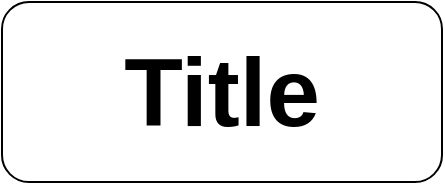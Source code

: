 <mxfile version="20.8.5" type="github"><diagram id="PsIuzYxoiyNL7r7my2S0" name="Page-1"><mxGraphModel dx="954" dy="2283" grid="1" gridSize="10" guides="1" tooltips="1" connect="1" arrows="1" fold="1" page="1" pageScale="1" pageWidth="827" pageHeight="1169" math="0" shadow="0"><root><mxCell id="0"/><mxCell id="1" parent="0"/><mxCell id="XaF9bB5DezV4clOlUrZy-3" value="&lt;font style=&quot;font-size: 48px;&quot;&gt;&lt;b&gt;Title&lt;/b&gt;&lt;/font&gt;" style="rounded=1;whiteSpace=wrap;html=1;" vertex="1" parent="1"><mxGeometry x="100" y="410" width="220" height="90" as="geometry"/></mxCell></root></mxGraphModel></diagram></mxfile>